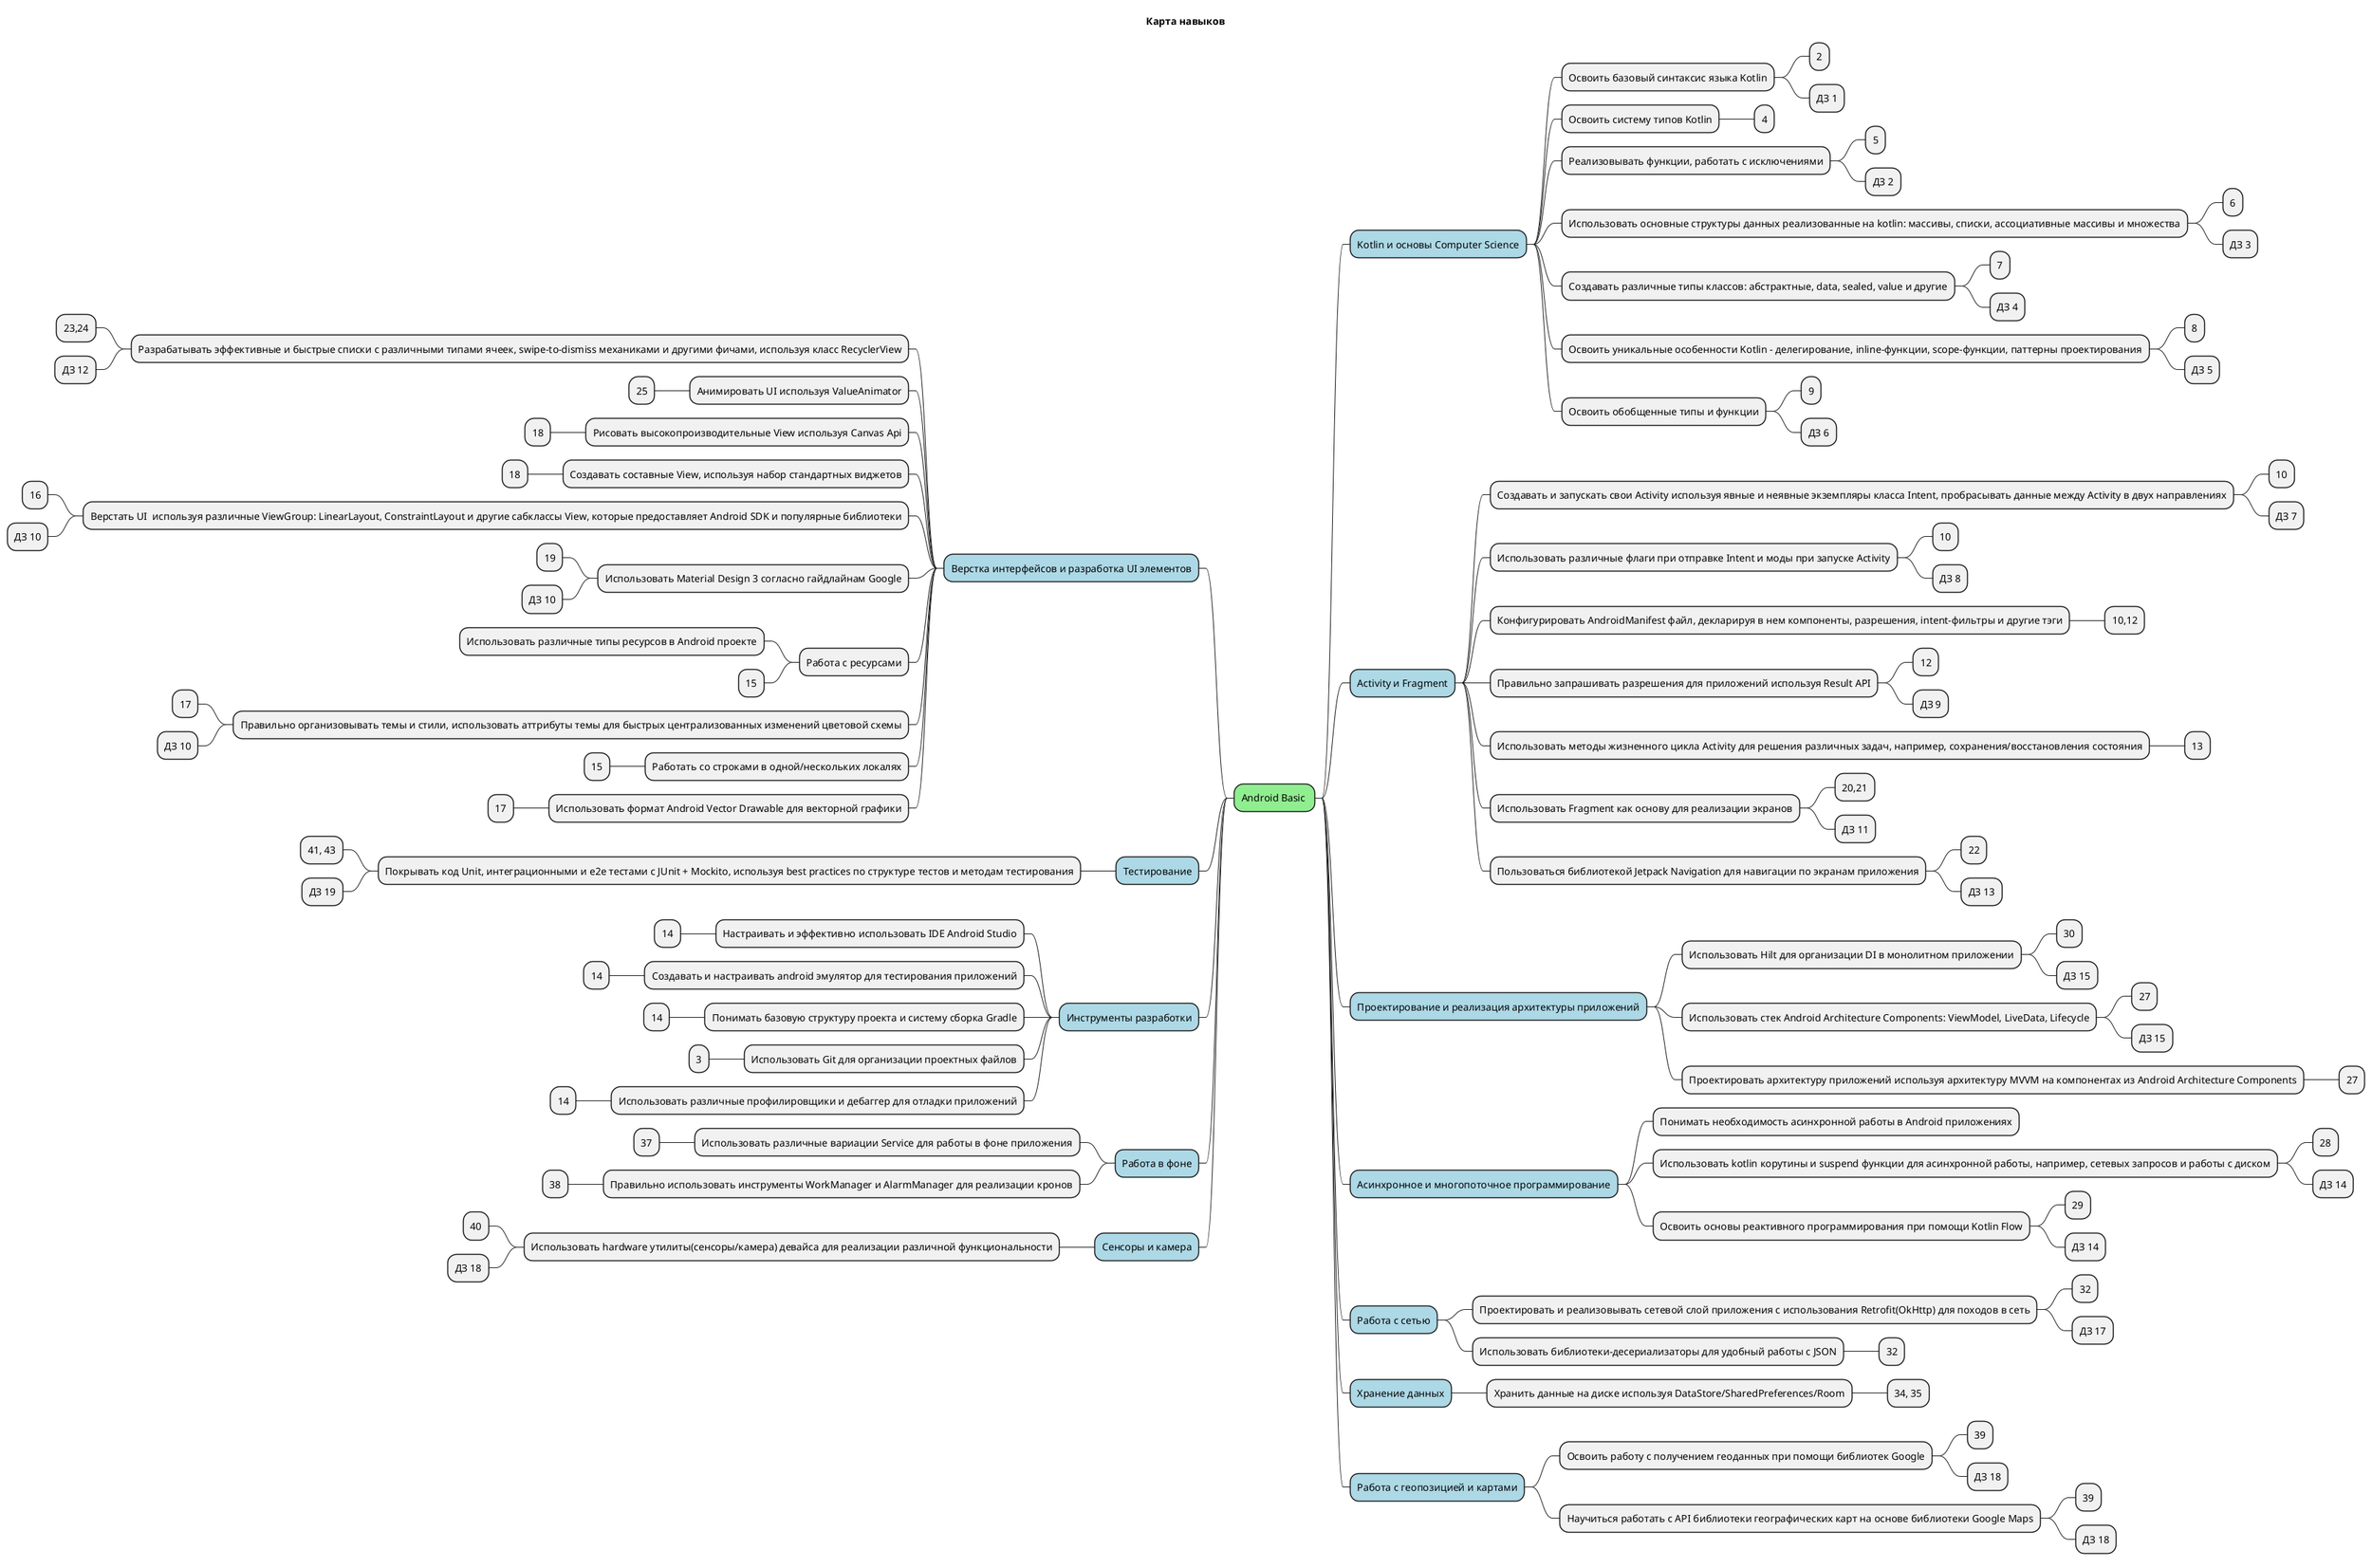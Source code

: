 @startmindmap
'https://plantuml.com/mindmap-diagram

<style>
mindmapDiagram {
  .green {
    BackgroundColor lightgreen
  }
  :depth(1) {
    BackGroundColor lightblue
  }
}
</style>

title Карта навыков

left side

* Android Basic <<green>>

** Верстка интерфейсов и разработка UI элементов
*** Разрабатывать эффективные и быстрые списки с различными типами ячеек, swipe-to-dismiss механиками и другими фичами, используя класс RecyclerView
**** 23,24
**** ДЗ 12
*** Анимировать UI используя ValueAnimator
**** 25
*** Рисовать высокопроизводительные View используя Canvas Api
**** 18
*** Создавать составные View, используя набор стандартных виджетов
**** 18
*** Верстать UI  используя различные ViewGroup: LinearLayout, ConstraintLayout и другие сабклассы View, которые предоставляет Android SDK и популярные библиотеки
**** 16
**** ДЗ 10
*** Использовать Material Design 3 согласно гайдлайнам Google
**** 19
**** ДЗ 10
*** Работа с ресурсами
**** Использовать различные типы ресурсов в Android проекте
**** 15
*** Правильно организовывать темы и стили, использовать аттрибуты темы для быстрых централизованных изменений цветовой схемы
**** 17
**** ДЗ 10
*** Работать со строками в одной/нескольких локалях
**** 15
*** Использовать формат Android Vector Drawable для векторной графики
**** 17

** Тестирование
*** Покрывать код Unit, интеграционными и e2e тестами с JUnit + Mockito, используя best practices по структуре тестов и методам тестирования
**** 41, 43
**** ДЗ 19

** Инструменты разработки
*** Настраивать и эффективно использовать IDE Android Studio
**** 14
*** Создавать и настраивать android эмулятор для тестирования приложений
**** 14
*** Понимать базовую структуру проекта и систему сборка Gradle
**** 14
*** Использовать Git для организации проектных файлов
**** 3
*** Использовать различные профилировщики и дебаггер для отладки приложений
**** 14

** Работа в фоне
*** Использовать различные вариации Service для работы в фоне приложения
**** 37
*** Правильно использовать инструменты WorkManager и AlarmManager для реализации кронов
**** 38

** Сенсоры и камера
*** Использовать hardware утилиты(сенсоры/камера) девайса для реализации различной функциональности
**** 40
**** ДЗ 18

right side

** Kotlin и основы Computer Science
*** Освоить базовый синтаксис языка Kotlin
**** 2
**** ДЗ 1
*** Освоить систему типов Kotlin
**** 4
*** Реализовывать функции, работать с исключениями
**** 5
**** ДЗ 2
*** Использовать основные структуры данных реализованные на kotlin: массивы, списки, ассоциативные массивы и множества
**** 6
**** ДЗ 3
*** Создавать различные типы классов: абстрактные, data, sealed, value и другие
**** 7
**** ДЗ 4
*** Освоить уникальные особенности Kotlin - делегирование, inline-функции, scope-функции, паттерны проектирования
**** 8
**** ДЗ 5
*** Освоить обобщенные типы и функции
**** 9
**** ДЗ 6

** Activity и Fragment
*** Создавать и запускать свои Activity используя явные и неявные экземпляры класса Intent, пробрасывать данные между Activity в двух направлениях
**** 10
**** ДЗ 7
*** Использовать различные флаги при отправке Intent и моды при запуске Activity
**** 10
**** ДЗ 8
*** Конфигурировать AndroidManifest файл, декларируя в нем компоненты, разрешения, intent-фильтры и другие тэги
**** 10,12
*** Правильно запрашивать разрешения для приложений используя Result API
**** 12
**** ДЗ 9
*** Использовать методы жизненного цикла Activity для решения различных задач, например, сохранения/восстановления состояния
**** 13
*** Использовать Fragment как основу для реализации экранов
**** 20,21
**** ДЗ 11
*** Пользоваться библиотекой Jetpack Navigation для навигации по экранам приложения
**** 22
**** ДЗ 13

** Проектирование и реализация архитектуры приложений
*** Использовать Hilt для организации DI в монолитном приложении
**** 30
**** ДЗ 15
*** Использовать стек Android Architecture Components: ViewModel, LiveData, Lifecycle
**** 27
**** ДЗ 15
*** Проектировать архитектуру приложений используя архитектуру MVVM на компонентах из Android Architecture Components
**** 27

** Асинхронное и многопоточное программирование
*** Понимать необходимость асинхронной работы в Android приложениях
*** Использовать kotlin корутины и suspend функции для асинхронной работы, например, сетевых запросов и работы с диском
**** 28
**** ДЗ 14
*** Освоить основы реактивного программирования при помощи Kotlin Flow
**** 29
**** ДЗ 14

** Работа с сетью
*** Проектировать и реализовывать сетевой слой приложения с использования Retrofit(OkHttp) для походов в сеть
**** 32
**** ДЗ 17
*** Использовать библиотеки-десериализаторы для удобный работы с JSON
**** 32

** Хранение данных
*** Хранить данные на диске используя DataStore/SharedPreferences/Room
**** 34, 35

** Работа с геопозицией и картами
*** Освоить работу с получением геоданных при помощи библиотек Google
**** 39
**** ДЗ 18
*** Научиться работать с API библиотеки географических карт на основе библиотеки Google Maps
**** 39
**** ДЗ 18




@endmindmap
